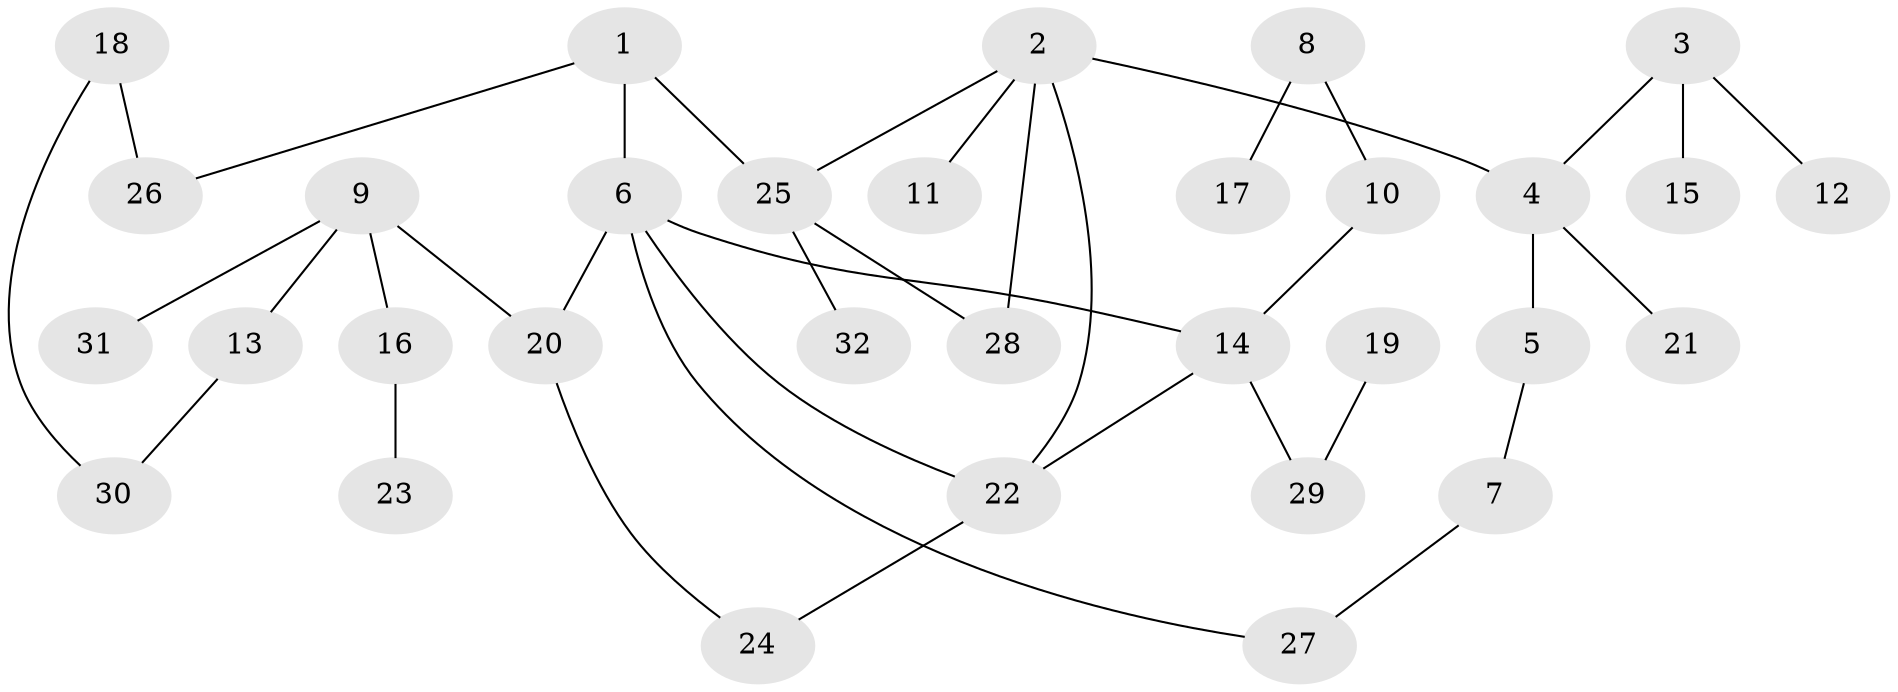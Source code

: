 // original degree distribution, {1: 0.42857142857142855, 4: 0.09523809523809523, 5: 0.031746031746031744, 6: 0.031746031746031744, 3: 0.1746031746031746, 2: 0.23809523809523808}
// Generated by graph-tools (version 1.1) at 2025/35/03/04/25 23:35:59]
// undirected, 32 vertices, 37 edges
graph export_dot {
  node [color=gray90,style=filled];
  1;
  2;
  3;
  4;
  5;
  6;
  7;
  8;
  9;
  10;
  11;
  12;
  13;
  14;
  15;
  16;
  17;
  18;
  19;
  20;
  21;
  22;
  23;
  24;
  25;
  26;
  27;
  28;
  29;
  30;
  31;
  32;
  1 -- 6 [weight=1.0];
  1 -- 25 [weight=1.0];
  1 -- 26 [weight=1.0];
  2 -- 4 [weight=1.0];
  2 -- 11 [weight=1.0];
  2 -- 22 [weight=1.0];
  2 -- 25 [weight=1.0];
  2 -- 28 [weight=1.0];
  3 -- 4 [weight=1.0];
  3 -- 12 [weight=1.0];
  3 -- 15 [weight=1.0];
  4 -- 5 [weight=1.0];
  4 -- 21 [weight=1.0];
  5 -- 7 [weight=1.0];
  6 -- 14 [weight=1.0];
  6 -- 20 [weight=1.0];
  6 -- 22 [weight=1.0];
  6 -- 27 [weight=1.0];
  7 -- 27 [weight=1.0];
  8 -- 10 [weight=1.0];
  8 -- 17 [weight=1.0];
  9 -- 13 [weight=1.0];
  9 -- 16 [weight=1.0];
  9 -- 20 [weight=1.0];
  9 -- 31 [weight=1.0];
  10 -- 14 [weight=1.0];
  13 -- 30 [weight=1.0];
  14 -- 22 [weight=1.0];
  14 -- 29 [weight=1.0];
  16 -- 23 [weight=1.0];
  18 -- 26 [weight=1.0];
  18 -- 30 [weight=1.0];
  19 -- 29 [weight=1.0];
  20 -- 24 [weight=1.0];
  22 -- 24 [weight=1.0];
  25 -- 28 [weight=1.0];
  25 -- 32 [weight=1.0];
}
